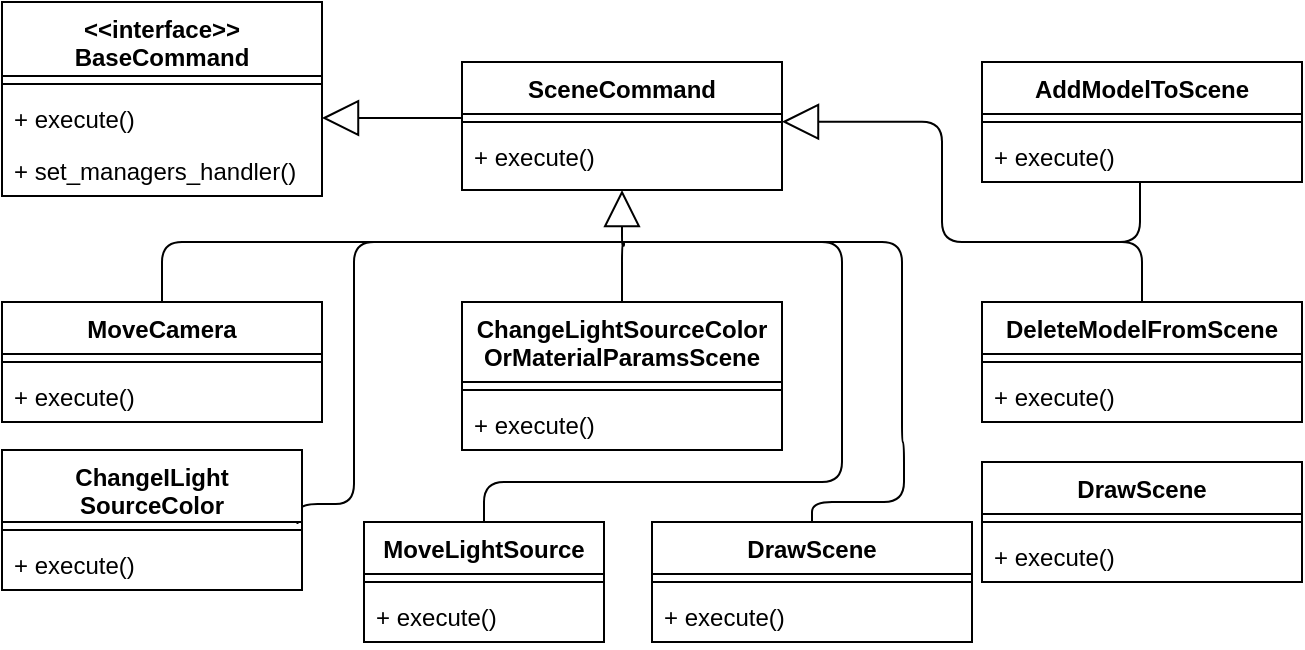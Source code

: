 <mxfile version="21.6.8" type="device">
  <diagram name="Страница — 1" id="xxkQxWY41Awb7vfyDhgr">
    <mxGraphModel dx="1049" dy="1811" grid="1" gridSize="10" guides="1" tooltips="1" connect="1" arrows="1" fold="1" page="1" pageScale="1" pageWidth="827" pageHeight="583" math="0" shadow="0">
      <root>
        <mxCell id="0" />
        <mxCell id="1" parent="0" />
        <mxCell id="0d1HxmtIPgk-k5B5ikuy-1" value="&lt;&lt;interface&gt;&gt;&#xa;BaseCommand" style="swimlane;fontStyle=1;align=center;verticalAlign=top;childLayout=stackLayout;horizontal=1;startSize=37;horizontalStack=0;resizeParent=1;resizeParentMax=0;resizeLast=0;collapsible=1;marginBottom=0;" parent="1" vertex="1">
          <mxGeometry x="89" y="-1120" width="160" height="97" as="geometry" />
        </mxCell>
        <mxCell id="0d1HxmtIPgk-k5B5ikuy-2" value="" style="line;strokeWidth=1;fillColor=none;align=left;verticalAlign=middle;spacingTop=-1;spacingLeft=3;spacingRight=3;rotatable=0;labelPosition=right;points=[];portConstraint=eastwest;" parent="0d1HxmtIPgk-k5B5ikuy-1" vertex="1">
          <mxGeometry y="37" width="160" height="8" as="geometry" />
        </mxCell>
        <mxCell id="0d1HxmtIPgk-k5B5ikuy-3" value="+ execute()" style="text;strokeColor=none;fillColor=none;align=left;verticalAlign=top;spacingLeft=4;spacingRight=4;overflow=hidden;rotatable=0;points=[[0,0.5],[1,0.5]];portConstraint=eastwest;" parent="0d1HxmtIPgk-k5B5ikuy-1" vertex="1">
          <mxGeometry y="45" width="160" height="26" as="geometry" />
        </mxCell>
        <mxCell id="0d1HxmtIPgk-k5B5ikuy-4" value="+ set_managers_handler()" style="text;strokeColor=none;fillColor=none;align=left;verticalAlign=top;spacingLeft=4;spacingRight=4;overflow=hidden;rotatable=0;points=[[0,0.5],[1,0.5]];portConstraint=eastwest;" parent="0d1HxmtIPgk-k5B5ikuy-1" vertex="1">
          <mxGeometry y="71" width="160" height="26" as="geometry" />
        </mxCell>
        <mxCell id="0d1HxmtIPgk-k5B5ikuy-5" value="SceneCommand" style="swimlane;fontStyle=1;align=center;verticalAlign=top;childLayout=stackLayout;horizontal=1;startSize=26;horizontalStack=0;resizeParent=1;resizeParentMax=0;resizeLast=0;collapsible=1;marginBottom=0;" parent="1" vertex="1">
          <mxGeometry x="319" y="-1090" width="160" height="64" as="geometry">
            <mxRectangle x="222" y="-557" width="129" height="26" as="alternateBounds" />
          </mxGeometry>
        </mxCell>
        <mxCell id="0d1HxmtIPgk-k5B5ikuy-6" value="" style="line;strokeWidth=1;fillColor=none;align=left;verticalAlign=middle;spacingTop=-1;spacingLeft=3;spacingRight=3;rotatable=0;labelPosition=right;points=[];portConstraint=eastwest;" parent="0d1HxmtIPgk-k5B5ikuy-5" vertex="1">
          <mxGeometry y="26" width="160" height="8" as="geometry" />
        </mxCell>
        <mxCell id="0d1HxmtIPgk-k5B5ikuy-7" value="+ execute()" style="text;strokeColor=none;fillColor=none;align=left;verticalAlign=top;spacingLeft=4;spacingRight=4;overflow=hidden;rotatable=0;points=[[0,0.5],[1,0.5]];portConstraint=eastwest;" parent="0d1HxmtIPgk-k5B5ikuy-5" vertex="1">
          <mxGeometry y="34" width="160" height="30" as="geometry" />
        </mxCell>
        <mxCell id="0d1HxmtIPgk-k5B5ikuy-8" value="" style="endArrow=block;endSize=16;endFill=0;html=1;edgeStyle=orthogonalEdgeStyle;entryX=1;entryY=0.5;entryDx=0;entryDy=0;" parent="1" target="0d1HxmtIPgk-k5B5ikuy-3" edge="1">
          <mxGeometry width="160" relative="1" as="geometry">
            <mxPoint x="319" y="-1062" as="sourcePoint" />
            <mxPoint x="259" y="-909" as="targetPoint" />
            <Array as="points">
              <mxPoint x="319" y="-1062" />
            </Array>
          </mxGeometry>
        </mxCell>
        <mxCell id="0d1HxmtIPgk-k5B5ikuy-9" value="DeleteModelFromScene" style="swimlane;fontStyle=1;align=center;verticalAlign=top;childLayout=stackLayout;horizontal=1;startSize=26;horizontalStack=0;resizeParent=1;resizeParentMax=0;resizeLast=0;collapsible=1;marginBottom=0;" parent="1" vertex="1">
          <mxGeometry x="579" y="-970" width="160" height="60" as="geometry" />
        </mxCell>
        <mxCell id="0d1HxmtIPgk-k5B5ikuy-10" value="" style="line;strokeWidth=1;fillColor=none;align=left;verticalAlign=middle;spacingTop=-1;spacingLeft=3;spacingRight=3;rotatable=0;labelPosition=right;points=[];portConstraint=eastwest;" parent="0d1HxmtIPgk-k5B5ikuy-9" vertex="1">
          <mxGeometry y="26" width="160" height="8" as="geometry" />
        </mxCell>
        <mxCell id="0d1HxmtIPgk-k5B5ikuy-11" value="+ execute()" style="text;strokeColor=none;fillColor=none;align=left;verticalAlign=top;spacingLeft=4;spacingRight=4;overflow=hidden;rotatable=0;points=[[0,0.5],[1,0.5]];portConstraint=eastwest;" parent="0d1HxmtIPgk-k5B5ikuy-9" vertex="1">
          <mxGeometry y="34" width="160" height="26" as="geometry" />
        </mxCell>
        <mxCell id="0d1HxmtIPgk-k5B5ikuy-12" value="AddModelToScene" style="swimlane;fontStyle=1;align=center;verticalAlign=top;childLayout=stackLayout;horizontal=1;startSize=26;horizontalStack=0;resizeParent=1;resizeParentMax=0;resizeLast=0;collapsible=1;marginBottom=0;" parent="1" vertex="1">
          <mxGeometry x="579" y="-1090" width="160" height="60" as="geometry" />
        </mxCell>
        <mxCell id="0d1HxmtIPgk-k5B5ikuy-13" value="" style="line;strokeWidth=1;fillColor=none;align=left;verticalAlign=middle;spacingTop=-1;spacingLeft=3;spacingRight=3;rotatable=0;labelPosition=right;points=[];portConstraint=eastwest;" parent="0d1HxmtIPgk-k5B5ikuy-12" vertex="1">
          <mxGeometry y="26" width="160" height="8" as="geometry" />
        </mxCell>
        <mxCell id="0d1HxmtIPgk-k5B5ikuy-14" value="+ execute()" style="text;strokeColor=none;fillColor=none;align=left;verticalAlign=top;spacingLeft=4;spacingRight=4;overflow=hidden;rotatable=0;points=[[0,0.5],[1,0.5]];portConstraint=eastwest;" parent="0d1HxmtIPgk-k5B5ikuy-12" vertex="1">
          <mxGeometry y="34" width="160" height="26" as="geometry" />
        </mxCell>
        <mxCell id="0d1HxmtIPgk-k5B5ikuy-15" value="ChangeLightSourceColor&#xa;OrMaterialParamsScene" style="swimlane;fontStyle=1;align=center;verticalAlign=top;childLayout=stackLayout;horizontal=1;startSize=40;horizontalStack=0;resizeParent=1;resizeParentMax=0;resizeLast=0;collapsible=1;marginBottom=0;" parent="1" vertex="1">
          <mxGeometry x="319" y="-970" width="160" height="74" as="geometry" />
        </mxCell>
        <mxCell id="0d1HxmtIPgk-k5B5ikuy-16" value="" style="line;strokeWidth=1;fillColor=none;align=left;verticalAlign=middle;spacingTop=-1;spacingLeft=3;spacingRight=3;rotatable=0;labelPosition=right;points=[];portConstraint=eastwest;" parent="0d1HxmtIPgk-k5B5ikuy-15" vertex="1">
          <mxGeometry y="40" width="160" height="8" as="geometry" />
        </mxCell>
        <mxCell id="0d1HxmtIPgk-k5B5ikuy-17" value="+ execute()" style="text;strokeColor=none;fillColor=none;align=left;verticalAlign=top;spacingLeft=4;spacingRight=4;overflow=hidden;rotatable=0;points=[[0,0.5],[1,0.5]];portConstraint=eastwest;" parent="0d1HxmtIPgk-k5B5ikuy-15" vertex="1">
          <mxGeometry y="48" width="160" height="26" as="geometry" />
        </mxCell>
        <mxCell id="0d1HxmtIPgk-k5B5ikuy-18" value="MoveCamera" style="swimlane;fontStyle=1;align=center;verticalAlign=top;childLayout=stackLayout;horizontal=1;startSize=26;horizontalStack=0;resizeParent=1;resizeParentMax=0;resizeLast=0;collapsible=1;marginBottom=0;" parent="1" vertex="1">
          <mxGeometry x="89" y="-970" width="160" height="60" as="geometry" />
        </mxCell>
        <mxCell id="0d1HxmtIPgk-k5B5ikuy-19" value="" style="line;strokeWidth=1;fillColor=none;align=left;verticalAlign=middle;spacingTop=-1;spacingLeft=3;spacingRight=3;rotatable=0;labelPosition=right;points=[];portConstraint=eastwest;" parent="0d1HxmtIPgk-k5B5ikuy-18" vertex="1">
          <mxGeometry y="26" width="160" height="8" as="geometry" />
        </mxCell>
        <mxCell id="0d1HxmtIPgk-k5B5ikuy-20" value="+ execute()" style="text;strokeColor=none;fillColor=none;align=left;verticalAlign=top;spacingLeft=4;spacingRight=4;overflow=hidden;rotatable=0;points=[[0,0.5],[1,0.5]];portConstraint=eastwest;" parent="0d1HxmtIPgk-k5B5ikuy-18" vertex="1">
          <mxGeometry y="34" width="160" height="26" as="geometry" />
        </mxCell>
        <mxCell id="0d1HxmtIPgk-k5B5ikuy-21" value="DrawScene" style="swimlane;fontStyle=1;align=center;verticalAlign=top;childLayout=stackLayout;horizontal=1;startSize=26;horizontalStack=0;resizeParent=1;resizeParentMax=0;resizeLast=0;collapsible=1;marginBottom=0;" parent="1" vertex="1">
          <mxGeometry x="579" y="-890" width="160" height="60" as="geometry" />
        </mxCell>
        <mxCell id="0d1HxmtIPgk-k5B5ikuy-22" value="" style="line;strokeWidth=1;fillColor=none;align=left;verticalAlign=middle;spacingTop=-1;spacingLeft=3;spacingRight=3;rotatable=0;labelPosition=right;points=[];portConstraint=eastwest;" parent="0d1HxmtIPgk-k5B5ikuy-21" vertex="1">
          <mxGeometry y="26" width="160" height="8" as="geometry" />
        </mxCell>
        <mxCell id="0d1HxmtIPgk-k5B5ikuy-23" value="+ execute()" style="text;strokeColor=none;fillColor=none;align=left;verticalAlign=top;spacingLeft=4;spacingRight=4;overflow=hidden;rotatable=0;points=[[0,0.5],[1,0.5]];portConstraint=eastwest;" parent="0d1HxmtIPgk-k5B5ikuy-21" vertex="1">
          <mxGeometry y="34" width="160" height="26" as="geometry" />
        </mxCell>
        <mxCell id="0d1HxmtIPgk-k5B5ikuy-24" value="" style="endArrow=block;endSize=16;endFill=0;html=1;entryX=1;entryY=0.5;entryDx=0;entryDy=0;edgeStyle=orthogonalEdgeStyle;" parent="1" edge="1">
          <mxGeometry width="160" relative="1" as="geometry">
            <mxPoint x="599" y="-1000" as="sourcePoint" />
            <mxPoint x="479" y="-1060.13" as="targetPoint" />
            <Array as="points">
              <mxPoint x="559" y="-1000" />
              <mxPoint x="559" y="-1060" />
            </Array>
          </mxGeometry>
        </mxCell>
        <mxCell id="0d1HxmtIPgk-k5B5ikuy-25" value="" style="endArrow=none;html=1;edgeStyle=orthogonalEdgeStyle;entryX=0.496;entryY=0.999;entryDx=0;entryDy=0;entryPerimeter=0;" parent="1" target="0d1HxmtIPgk-k5B5ikuy-14" edge="1">
          <mxGeometry width="50" height="50" relative="1" as="geometry">
            <mxPoint x="599" y="-1000.0" as="sourcePoint" />
            <mxPoint x="649" y="-1010" as="targetPoint" />
            <Array as="points">
              <mxPoint x="658" y="-1000" />
              <mxPoint x="658" y="-1030" />
            </Array>
          </mxGeometry>
        </mxCell>
        <mxCell id="0d1HxmtIPgk-k5B5ikuy-26" value="" style="endArrow=block;endSize=16;endFill=0;html=1;edgeStyle=orthogonalEdgeStyle;exitX=0.5;exitY=0;exitDx=0;exitDy=0;" parent="1" source="0d1HxmtIPgk-k5B5ikuy-15" target="0d1HxmtIPgk-k5B5ikuy-7" edge="1">
          <mxGeometry width="160" relative="1" as="geometry">
            <mxPoint x="593.24" y="-537.0" as="sourcePoint" />
            <mxPoint x="131.0" y="-532.272" as="targetPoint" />
            <Array as="points">
              <mxPoint x="399" y="-1000" />
              <mxPoint x="400" y="-1000" />
              <mxPoint x="400" y="-998" />
              <mxPoint x="399" y="-998" />
            </Array>
          </mxGeometry>
        </mxCell>
        <mxCell id="0d1HxmtIPgk-k5B5ikuy-28" value="" style="endArrow=none;html=1;edgeStyle=orthogonalEdgeStyle;entryX=0.5;entryY=0;entryDx=0;entryDy=0;" parent="1" target="0d1HxmtIPgk-k5B5ikuy-18" edge="1">
          <mxGeometry width="50" height="50" relative="1" as="geometry">
            <mxPoint x="399" y="-1000" as="sourcePoint" />
            <mxPoint x="749" y="-267" as="targetPoint" />
            <Array as="points">
              <mxPoint x="169" y="-1000" />
            </Array>
          </mxGeometry>
        </mxCell>
        <mxCell id="0d1HxmtIPgk-k5B5ikuy-29" value="" style="endArrow=none;html=1;edgeStyle=orthogonalEdgeStyle;entryX=0.5;entryY=0;entryDx=0;entryDy=0;" parent="1" target="0d1HxmtIPgk-k5B5ikuy-9" edge="1">
          <mxGeometry width="50" height="50" relative="1" as="geometry">
            <mxPoint x="609" y="-1000.0" as="sourcePoint" />
            <mxPoint x="639" y="-970" as="targetPoint" />
            <Array as="points">
              <mxPoint x="659" y="-1000" />
            </Array>
          </mxGeometry>
        </mxCell>
        <mxCell id="0d1HxmtIPgk-k5B5ikuy-33" value="" style="endArrow=none;html=1;edgeStyle=orthogonalEdgeStyle;exitX=0.5;exitY=0;exitDx=0;exitDy=0;" parent="1" source="0d1HxmtIPgk-k5B5ikuy-30" edge="1">
          <mxGeometry width="50" height="50" relative="1" as="geometry">
            <mxPoint x="729" y="-790" as="sourcePoint" />
            <mxPoint x="399" y="-1000" as="targetPoint" />
            <Array as="points">
              <mxPoint x="494" y="-870" />
              <mxPoint x="540" y="-870" />
              <mxPoint x="540" y="-900" />
              <mxPoint x="539" y="-900" />
              <mxPoint x="539" y="-1000" />
            </Array>
          </mxGeometry>
        </mxCell>
        <mxCell id="0d1HxmtIPgk-k5B5ikuy-47" style="edgeStyle=orthogonalEdgeStyle;rounded=1;orthogonalLoop=1;jettySize=auto;html=1;endArrow=none;endFill=0;exitX=0.5;exitY=0;exitDx=0;exitDy=0;" parent="1" source="0d1HxmtIPgk-k5B5ikuy-36" edge="1">
          <mxGeometry relative="1" as="geometry">
            <mxPoint x="463" y="-1000" as="targetPoint" />
            <Array as="points">
              <mxPoint x="330" y="-880" />
              <mxPoint x="509" y="-880" />
              <mxPoint x="509" y="-1000" />
            </Array>
          </mxGeometry>
        </mxCell>
        <mxCell id="0d1HxmtIPgk-k5B5ikuy-36" value="MoveLightSource" style="swimlane;fontStyle=1;align=center;verticalAlign=top;childLayout=stackLayout;horizontal=1;startSize=26;horizontalStack=0;resizeParent=1;resizeParentMax=0;resizeLast=0;collapsible=1;marginBottom=0;" parent="1" vertex="1">
          <mxGeometry x="270" y="-860" width="120" height="60" as="geometry" />
        </mxCell>
        <mxCell id="0d1HxmtIPgk-k5B5ikuy-37" value="" style="line;strokeWidth=1;fillColor=none;align=left;verticalAlign=middle;spacingTop=-1;spacingLeft=3;spacingRight=3;rotatable=0;labelPosition=right;points=[];portConstraint=eastwest;" parent="0d1HxmtIPgk-k5B5ikuy-36" vertex="1">
          <mxGeometry y="26" width="120" height="8" as="geometry" />
        </mxCell>
        <mxCell id="0d1HxmtIPgk-k5B5ikuy-38" value="+ execute()" style="text;strokeColor=none;fillColor=none;align=left;verticalAlign=top;spacingLeft=4;spacingRight=4;overflow=hidden;rotatable=0;points=[[0,0.5],[1,0.5]];portConstraint=eastwest;" parent="0d1HxmtIPgk-k5B5ikuy-36" vertex="1">
          <mxGeometry y="34" width="120" height="26" as="geometry" />
        </mxCell>
        <mxCell id="0d1HxmtIPgk-k5B5ikuy-48" style="edgeStyle=orthogonalEdgeStyle;rounded=1;orthogonalLoop=1;jettySize=auto;html=1;endArrow=none;endFill=0;exitX=0.985;exitY=0.125;exitDx=0;exitDy=0;exitPerimeter=0;" parent="1" source="0d1HxmtIPgk-k5B5ikuy-44" edge="1">
          <mxGeometry relative="1" as="geometry">
            <mxPoint x="309" y="-1000" as="targetPoint" />
            <Array as="points">
              <mxPoint x="265" y="-869" />
              <mxPoint x="265" y="-1000" />
            </Array>
          </mxGeometry>
        </mxCell>
        <mxCell id="0d1HxmtIPgk-k5B5ikuy-43" value="ChangeILight&#xa;SourceColor" style="swimlane;fontStyle=1;align=center;verticalAlign=top;childLayout=stackLayout;horizontal=1;startSize=36;horizontalStack=0;resizeParent=1;resizeParentMax=0;resizeLast=0;collapsible=1;marginBottom=0;" parent="1" vertex="1">
          <mxGeometry x="89" y="-896" width="150" height="70" as="geometry" />
        </mxCell>
        <mxCell id="0d1HxmtIPgk-k5B5ikuy-44" value="" style="line;strokeWidth=1;fillColor=none;align=left;verticalAlign=middle;spacingTop=-1;spacingLeft=3;spacingRight=3;rotatable=0;labelPosition=right;points=[];portConstraint=eastwest;" parent="0d1HxmtIPgk-k5B5ikuy-43" vertex="1">
          <mxGeometry y="36" width="150" height="8" as="geometry" />
        </mxCell>
        <mxCell id="0d1HxmtIPgk-k5B5ikuy-45" value="+ execute()" style="text;strokeColor=none;fillColor=none;align=left;verticalAlign=top;spacingLeft=4;spacingRight=4;overflow=hidden;rotatable=0;points=[[0,0.5],[1,0.5]];portConstraint=eastwest;" parent="0d1HxmtIPgk-k5B5ikuy-43" vertex="1">
          <mxGeometry y="44" width="150" height="26" as="geometry" />
        </mxCell>
        <mxCell id="0d1HxmtIPgk-k5B5ikuy-30" value="DrawScene" style="swimlane;fontStyle=1;align=center;verticalAlign=top;childLayout=stackLayout;horizontal=1;startSize=26;horizontalStack=0;resizeParent=1;resizeParentMax=0;resizeLast=0;collapsible=1;marginBottom=0;" parent="1" vertex="1">
          <mxGeometry x="414" y="-860" width="160" height="60" as="geometry" />
        </mxCell>
        <mxCell id="0d1HxmtIPgk-k5B5ikuy-31" value="" style="line;strokeWidth=1;fillColor=none;align=left;verticalAlign=middle;spacingTop=-1;spacingLeft=3;spacingRight=3;rotatable=0;labelPosition=right;points=[];portConstraint=eastwest;" parent="0d1HxmtIPgk-k5B5ikuy-30" vertex="1">
          <mxGeometry y="26" width="160" height="8" as="geometry" />
        </mxCell>
        <mxCell id="0d1HxmtIPgk-k5B5ikuy-32" value="+ execute()" style="text;strokeColor=none;fillColor=none;align=left;verticalAlign=top;spacingLeft=4;spacingRight=4;overflow=hidden;rotatable=0;points=[[0,0.5],[1,0.5]];portConstraint=eastwest;" parent="0d1HxmtIPgk-k5B5ikuy-30" vertex="1">
          <mxGeometry y="34" width="160" height="26" as="geometry" />
        </mxCell>
      </root>
    </mxGraphModel>
  </diagram>
</mxfile>
